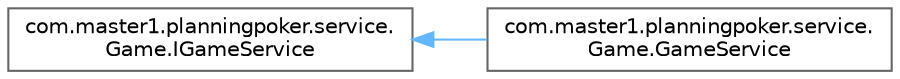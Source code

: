 digraph "Graphical Class Hierarchy"
{
 // LATEX_PDF_SIZE
  bgcolor="transparent";
  edge [fontname=Helvetica,fontsize=10,labelfontname=Helvetica,labelfontsize=10];
  node [fontname=Helvetica,fontsize=10,shape=box,height=0.2,width=0.4];
  rankdir="LR";
  Node0 [id="Node000000",label="com.master1.planningpoker.service.\lGame.IGameService",height=0.2,width=0.4,color="grey40", fillcolor="white", style="filled",URL="$interfacecom_1_1master1_1_1planningpoker_1_1service_1_1_game_1_1_i_game_service.html",tooltip=" "];
  Node0 -> Node1 [id="edge2_Node000000_Node000001",dir="back",color="steelblue1",style="solid",tooltip=" "];
  Node1 [id="Node000001",label="com.master1.planningpoker.service.\lGame.GameService",height=0.2,width=0.4,color="grey40", fillcolor="white", style="filled",URL="$classcom_1_1master1_1_1planningpoker_1_1service_1_1_game_1_1_game_service.html",tooltip=" "];
}
